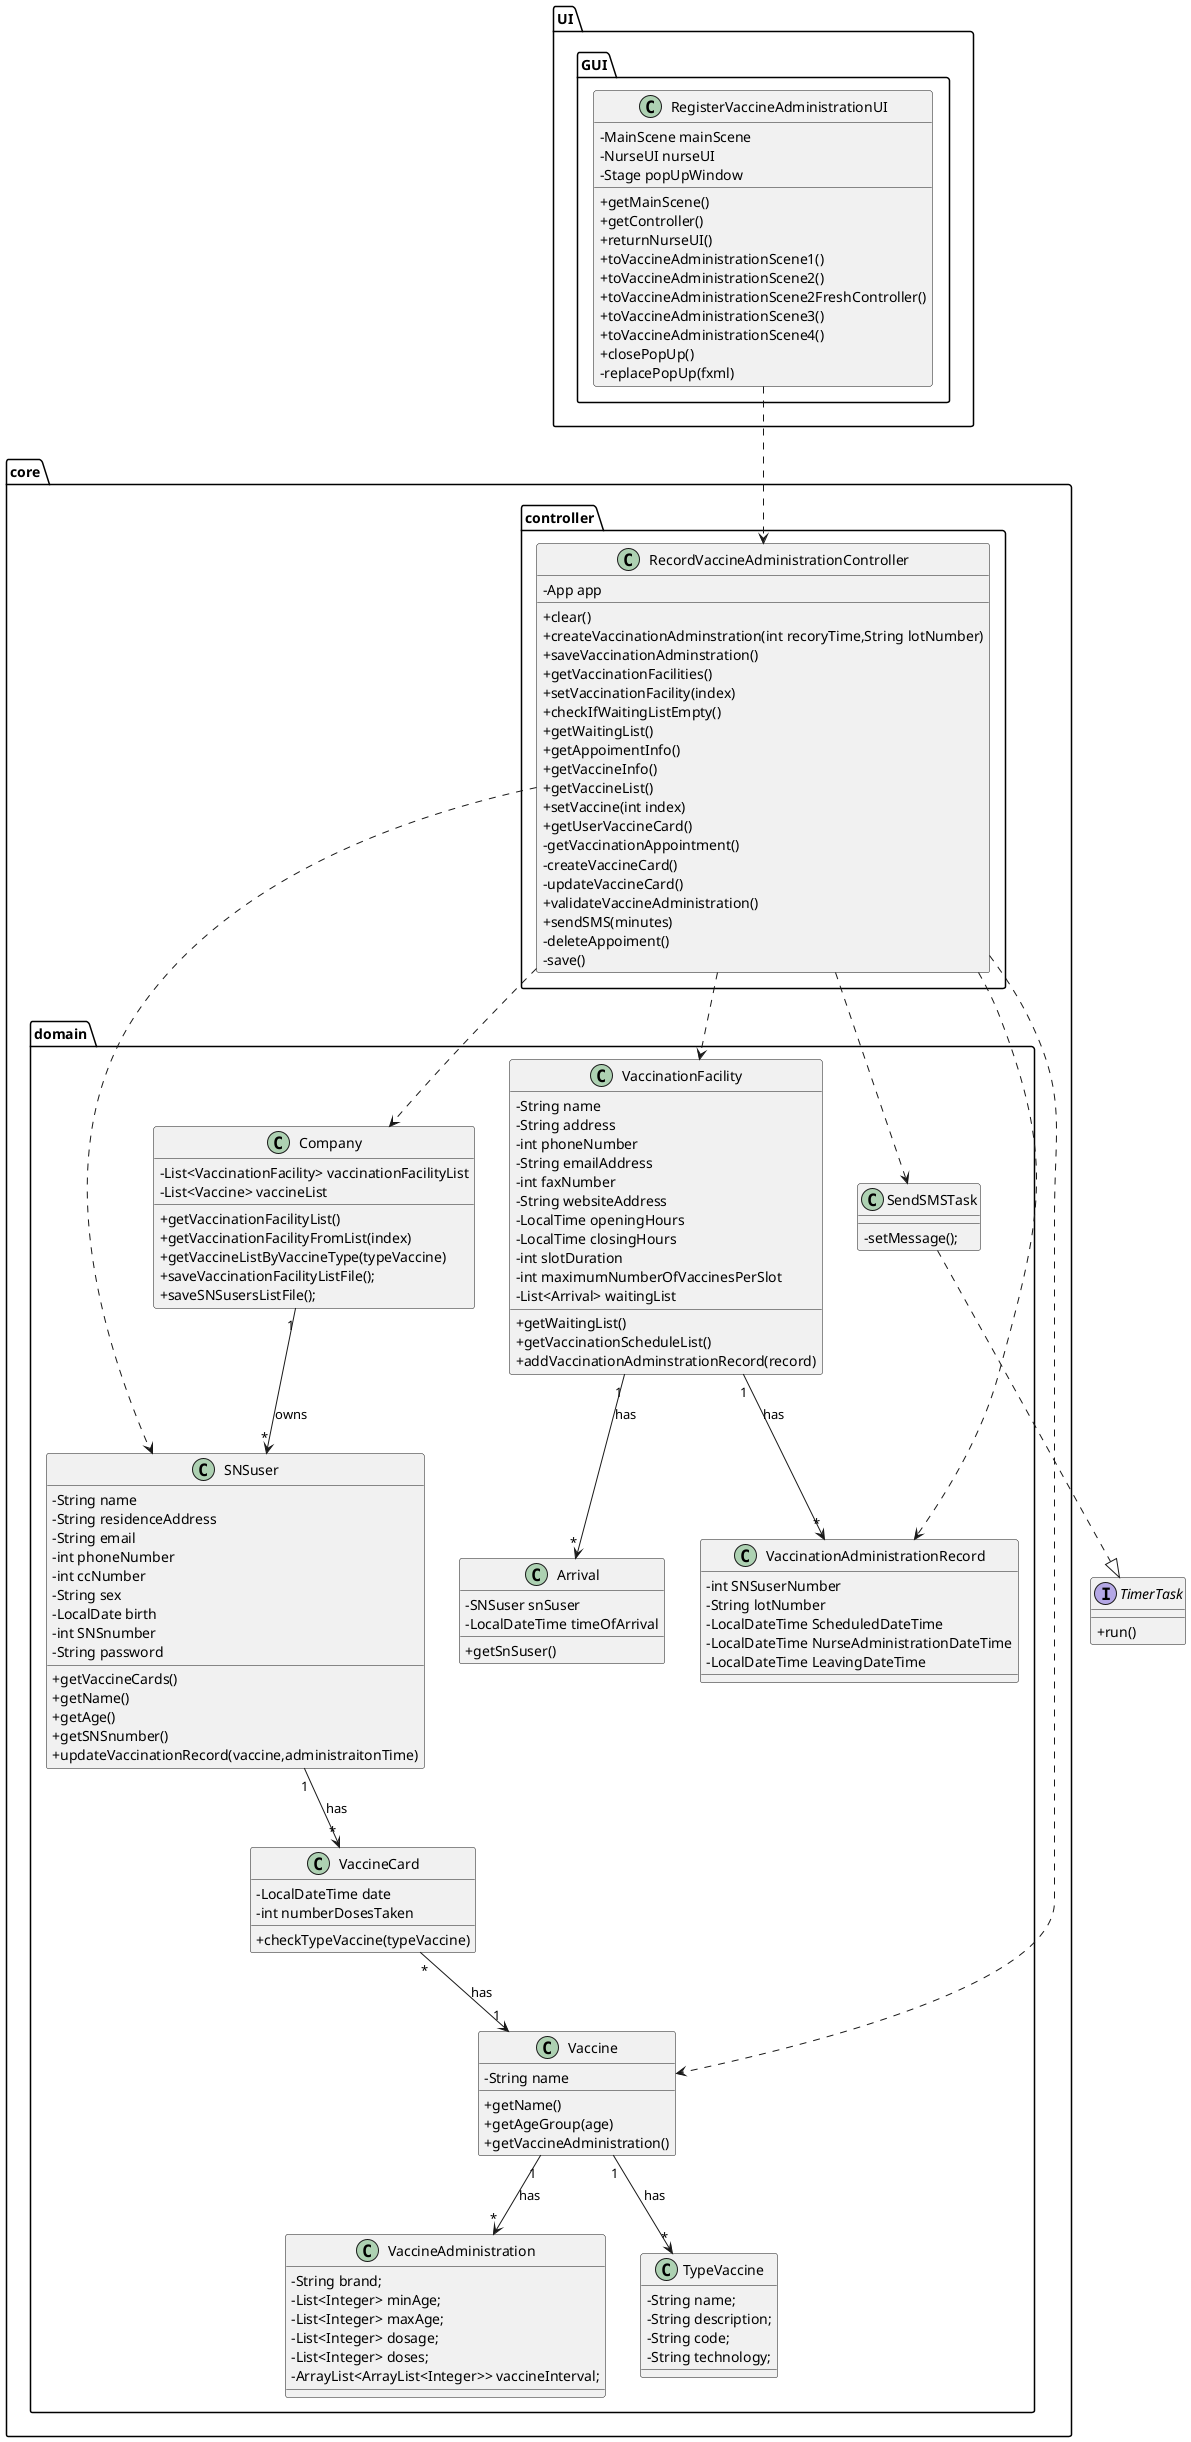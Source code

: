 @startuml
'https://plantuml.com/class-diagram
skinparam classAttributeIconSize 0

package UI{
    package GUI{
    Class RegisterVaccineAdministrationUI{
    -MainScene mainScene
    -NurseUI nurseUI
    -Stage popUpWindow

    +getMainScene()
    +getController()
    +returnNurseUI()
    +toVaccineAdministrationScene1()
    +toVaccineAdministrationScene2()
    +toVaccineAdministrationScene2FreshController()
    +toVaccineAdministrationScene3()
    +toVaccineAdministrationScene4()
    +closePopUp()
    -replacePopUp(fxml)
    }
    }
}

package core{
    package controller{

Class RecordVaccineAdministrationController{

- App app

+clear()
+createVaccinationAdminstration(int recoryTime,String lotNumber)
+saveVaccinationAdminstration()
+getVaccinationFacilities()
+setVaccinationFacility(index)
+checkIfWaitingListEmpty()
+getWaitingList()
+getAppoimentInfo()
+getVaccineInfo()
+getVaccineList()
+setVaccine(int index)
+getUserVaccineCard()
-getVaccinationAppointment()
-createVaccineCard()
-updateVaccineCard()
+validateVaccineAdministration()
+ sendSMS(minutes)
-deleteAppoiment()
-save()
}
}
package domain{
Class Company{
-List<VaccinationFacility> vaccinationFacilityList
-List<Vaccine> vaccineList


+getVaccinationFacilityList()
+getVaccinationFacilityFromList(index)
+getVaccineListByVaccineType(typeVaccine)
+saveVaccinationFacilityListFile();
+saveSNSusersListFile();
}

Class SNSuser{
-String name
-String residenceAddress
-String email
-int phoneNumber
-int ccNumber
-String sex
-LocalDate birth
-int SNSnumber
-String password

+getVaccineCards()
+getName()
+getAge()
+getSNSnumber()
+updateVaccinationRecord(vaccine,administraitonTime)
}

Class VaccinationFacility{
-String name
-String address
-int phoneNumber
-String emailAddress
-int faxNumber
-String websiteAddress
-LocalTime openingHours
-LocalTime closingHours
-int slotDuration
-int maximumNumberOfVaccinesPerSlot
-List<Arrival> waitingList

+getWaitingList()
+getVaccinationScheduleList()
+addVaccinationAdminstrationRecord(record)
}


Class VaccineCard{
-LocalDateTime date
-int numberDosesTaken

+checkTypeVaccine(typeVaccine)
}

Class VaccinationAdministrationRecord{
-int SNSuserNumber
-String lotNumber
-LocalDateTime ScheduledDateTime
-LocalDateTime NurseAdministrationDateTime
-LocalDateTime LeavingDateTime
}

Class Vaccine{

-String name

+getName()
+getAgeGroup(age)
+getVaccineAdministration()
}

Class VaccineAdministration{
- String brand;
- List<Integer> minAge;
-List<Integer> maxAge;
-List<Integer> dosage;
-List<Integer> doses;
-ArrayList<ArrayList<Integer>> vaccineInterval;
}

Class TypeVaccine{
-String name;
-String description;
-String code;
-String technology;
}

Class Arrival{
-SNSuser snSuser
-LocalDateTime timeOfArrival

+getSnSuser()
}

Class SendSMSTask{
-setMessage();
}
}
}
Interface TimerTask{
+run()
}


RegisterVaccineAdministrationUI..> RecordVaccineAdministrationController

RecordVaccineAdministrationController ..>Company
RecordVaccineAdministrationController ..>VaccinationFacility
RecordVaccineAdministrationController ..>SNSuser
RecordVaccineAdministrationController ..>VaccinationAdministrationRecord
RecordVaccineAdministrationController ..>Vaccine
RecordVaccineAdministrationController ..>SendSMSTask

Company"1" -->"*"SNSuser:"owns"
SNSuser"1" -->"*"VaccineCard:"has"
VaccineCard"*"-->"1"Vaccine:"has"
Vaccine"1" -->"*"VaccineAdministration:"has"
VaccinationFacility"1"-->"*"VaccinationAdministrationRecord:"has"
VaccinationFacility"1"-->"*"Arrival:"has"
Vaccine"1"-->"*"TypeVaccine:"has"

SendSMSTask..|>TimerTask
@enduml
